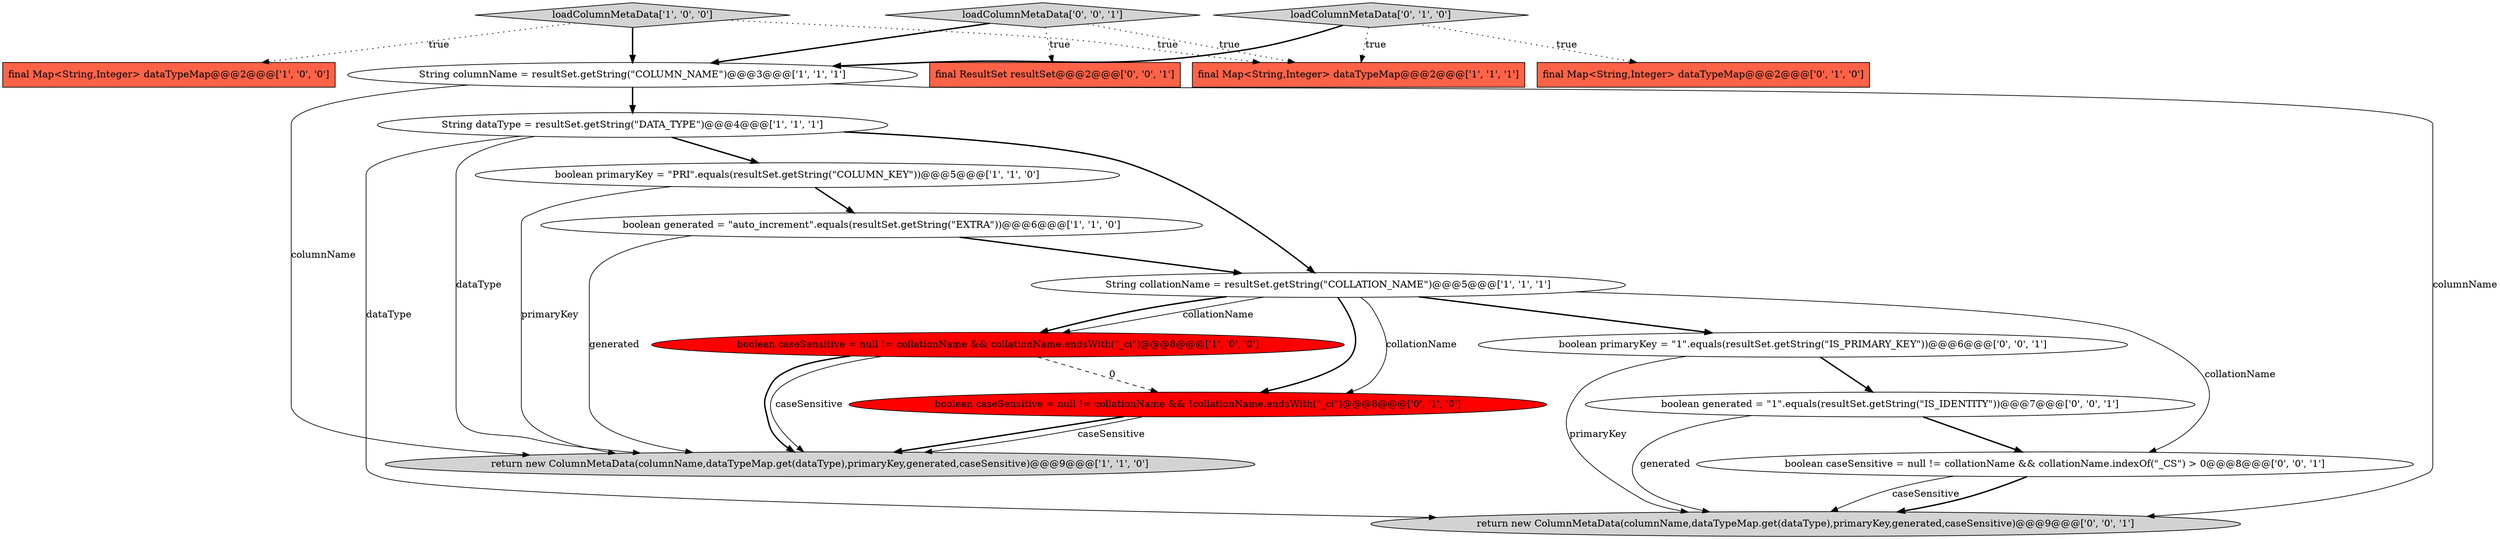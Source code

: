 digraph {
11 [style = filled, label = "boolean caseSensitive = null != collationName && !collationName.endsWith(\"_ci\")@@@8@@@['0', '1', '0']", fillcolor = red, shape = ellipse image = "AAA1AAABBB2BBB"];
4 [style = filled, label = "boolean primaryKey = \"PRI\".equals(resultSet.getString(\"COLUMN_KEY\"))@@@5@@@['1', '1', '0']", fillcolor = white, shape = ellipse image = "AAA0AAABBB1BBB"];
14 [style = filled, label = "return new ColumnMetaData(columnName,dataTypeMap.get(dataType),primaryKey,generated,caseSensitive)@@@9@@@['0', '0', '1']", fillcolor = lightgray, shape = ellipse image = "AAA0AAABBB3BBB"];
16 [style = filled, label = "final ResultSet resultSet@@@2@@@['0', '0', '1']", fillcolor = tomato, shape = box image = "AAA0AAABBB3BBB"];
0 [style = filled, label = "boolean caseSensitive = null != collationName && collationName.endsWith(\"_ci\")@@@8@@@['1', '0', '0']", fillcolor = red, shape = ellipse image = "AAA1AAABBB1BBB"];
13 [style = filled, label = "boolean caseSensitive = null != collationName && collationName.indexOf(\"_CS\") > 0@@@8@@@['0', '0', '1']", fillcolor = white, shape = ellipse image = "AAA0AAABBB3BBB"];
5 [style = filled, label = "return new ColumnMetaData(columnName,dataTypeMap.get(dataType),primaryKey,generated,caseSensitive)@@@9@@@['1', '1', '0']", fillcolor = lightgray, shape = ellipse image = "AAA0AAABBB1BBB"];
18 [style = filled, label = "boolean primaryKey = \"1\".equals(resultSet.getString(\"IS_PRIMARY_KEY\"))@@@6@@@['0', '0', '1']", fillcolor = white, shape = ellipse image = "AAA0AAABBB3BBB"];
1 [style = filled, label = "loadColumnMetaData['1', '0', '0']", fillcolor = lightgray, shape = diamond image = "AAA0AAABBB1BBB"];
2 [style = filled, label = "String collationName = resultSet.getString(\"COLLATION_NAME\")@@@5@@@['1', '1', '1']", fillcolor = white, shape = ellipse image = "AAA0AAABBB1BBB"];
8 [style = filled, label = "boolean generated = \"auto_increment\".equals(resultSet.getString(\"EXTRA\"))@@@6@@@['1', '1', '0']", fillcolor = white, shape = ellipse image = "AAA0AAABBB1BBB"];
3 [style = filled, label = "final Map<String,Integer> dataTypeMap@@@2@@@['1', '0', '0']", fillcolor = tomato, shape = box image = "AAA0AAABBB1BBB"];
15 [style = filled, label = "loadColumnMetaData['0', '0', '1']", fillcolor = lightgray, shape = diamond image = "AAA0AAABBB3BBB"];
7 [style = filled, label = "final Map<String,Integer> dataTypeMap@@@2@@@['1', '1', '1']", fillcolor = tomato, shape = box image = "AAA0AAABBB1BBB"];
9 [style = filled, label = "String dataType = resultSet.getString(\"DATA_TYPE\")@@@4@@@['1', '1', '1']", fillcolor = white, shape = ellipse image = "AAA0AAABBB1BBB"];
10 [style = filled, label = "loadColumnMetaData['0', '1', '0']", fillcolor = lightgray, shape = diamond image = "AAA0AAABBB2BBB"];
12 [style = filled, label = "final Map<String,Integer> dataTypeMap@@@2@@@['0', '1', '0']", fillcolor = tomato, shape = box image = "AAA0AAABBB2BBB"];
17 [style = filled, label = "boolean generated = \"1\".equals(resultSet.getString(\"IS_IDENTITY\"))@@@7@@@['0', '0', '1']", fillcolor = white, shape = ellipse image = "AAA0AAABBB3BBB"];
6 [style = filled, label = "String columnName = resultSet.getString(\"COLUMN_NAME\")@@@3@@@['1', '1', '1']", fillcolor = white, shape = ellipse image = "AAA0AAABBB1BBB"];
10->12 [style = dotted, label="true"];
17->14 [style = solid, label="generated"];
9->2 [style = bold, label=""];
18->14 [style = solid, label="primaryKey"];
9->4 [style = bold, label=""];
18->17 [style = bold, label=""];
2->18 [style = bold, label=""];
2->0 [style = solid, label="collationName"];
15->6 [style = bold, label=""];
0->11 [style = dashed, label="0"];
9->14 [style = solid, label="dataType"];
15->7 [style = dotted, label="true"];
15->16 [style = dotted, label="true"];
10->6 [style = bold, label=""];
2->11 [style = solid, label="collationName"];
2->13 [style = solid, label="collationName"];
1->3 [style = dotted, label="true"];
4->5 [style = solid, label="primaryKey"];
1->7 [style = dotted, label="true"];
11->5 [style = bold, label=""];
2->0 [style = bold, label=""];
1->6 [style = bold, label=""];
8->5 [style = solid, label="generated"];
13->14 [style = solid, label="caseSensitive"];
8->2 [style = bold, label=""];
11->5 [style = solid, label="caseSensitive"];
9->5 [style = solid, label="dataType"];
4->8 [style = bold, label=""];
17->13 [style = bold, label=""];
6->5 [style = solid, label="columnName"];
6->9 [style = bold, label=""];
0->5 [style = solid, label="caseSensitive"];
13->14 [style = bold, label=""];
2->11 [style = bold, label=""];
10->7 [style = dotted, label="true"];
6->14 [style = solid, label="columnName"];
0->5 [style = bold, label=""];
}
